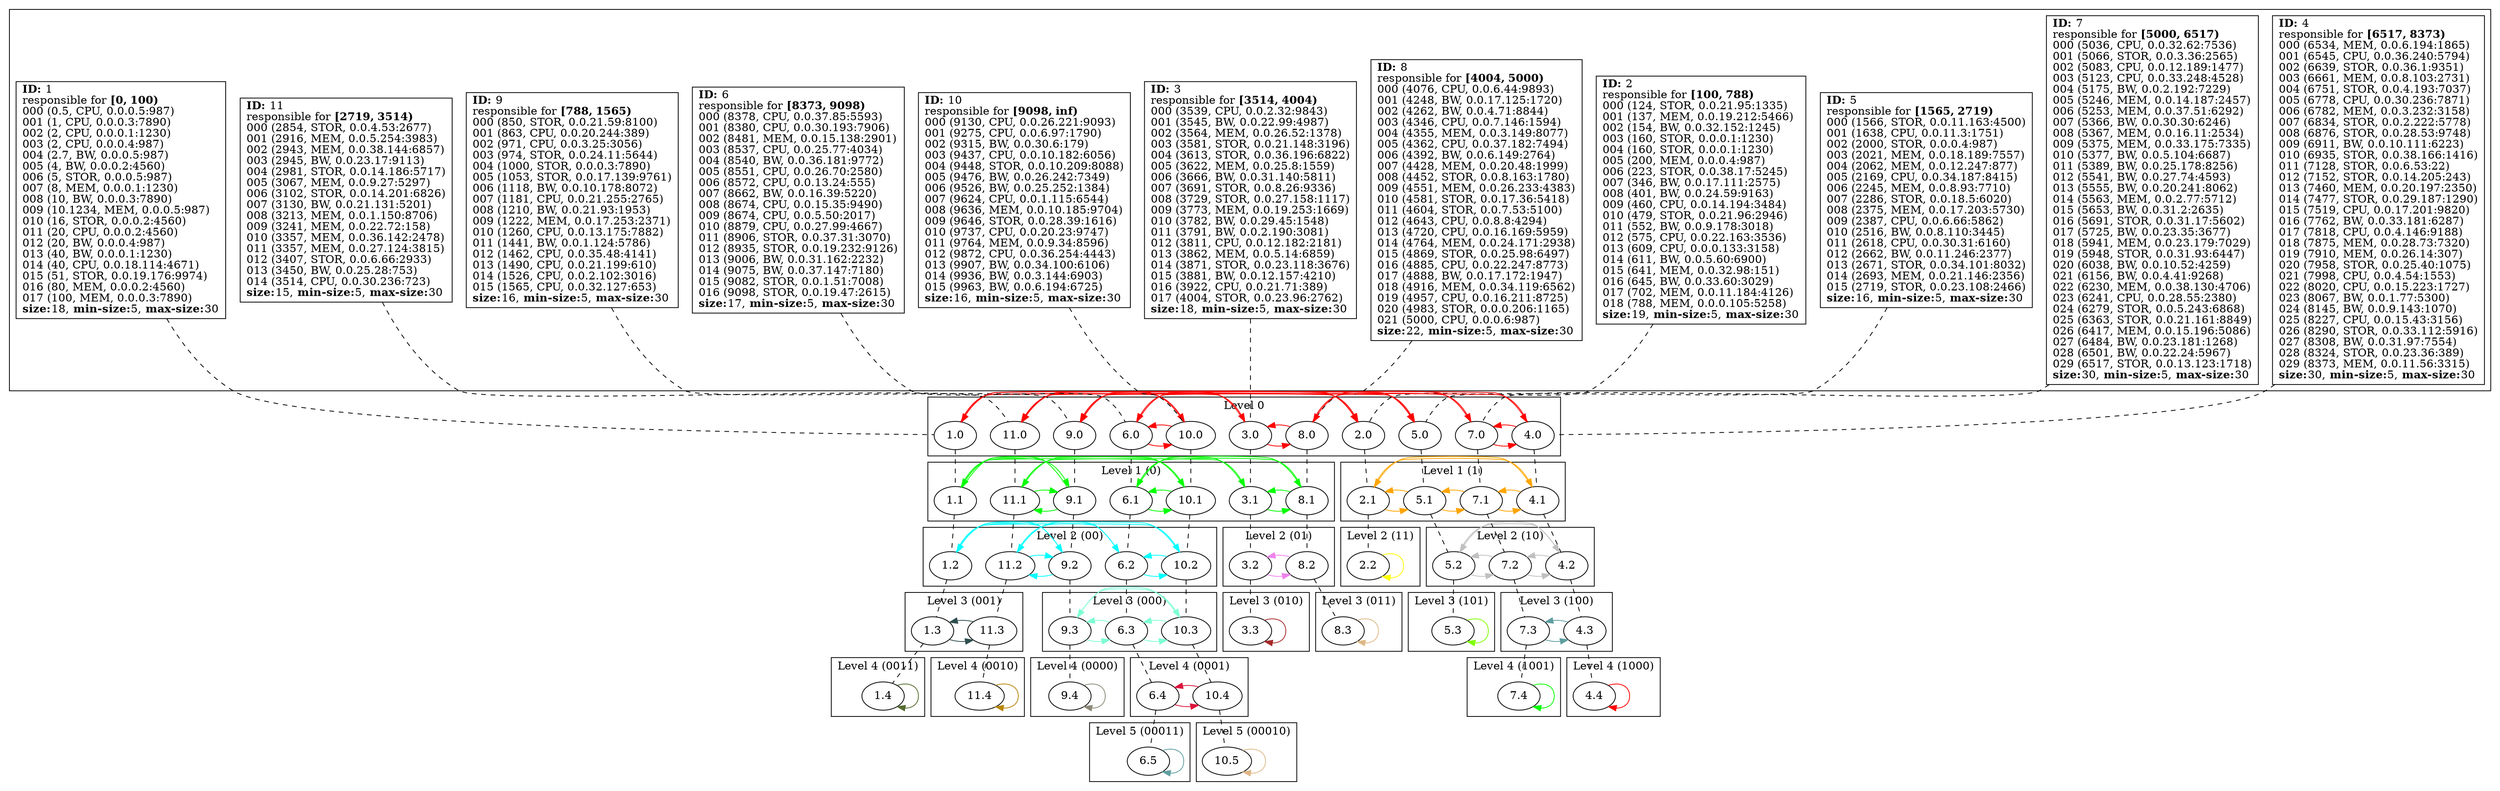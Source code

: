 strict
digraph SkipGraph {

	# vertical
	edge [dir=none style=dashed]
	subgraph {
		"1" -> "1.0" -> "1.1" -> "1.2" -> "1.3" -> "1.4"
		}
	subgraph {
		"2" -> "2.0" -> "2.1" -> "2.2"
		}
	subgraph {
		"9" -> "9.0" -> "9.1" -> "9.2" -> "9.3" -> "9.4"
		}
	subgraph {
		"5" -> "5.0" -> "5.1" -> "5.2" -> "5.3"
		}
	subgraph {
		"11" -> "11.0" -> "11.1" -> "11.2" -> "11.3" -> "11.4"
		}
	subgraph {
		"3" -> "3.0" -> "3.1" -> "3.2" -> "3.3"
		}
	subgraph {
		"8" -> "8.0" -> "8.1" -> "8.2" -> "8.3"
		}
	subgraph {
		"7" -> "7.0" -> "7.1" -> "7.2" -> "7.3" -> "7.4"
		}
	subgraph {
		"4" -> "4.0" -> "4.1" -> "4.2" -> "4.3" -> "4.4"
		}
	subgraph {
		"6" -> "6.0" -> "6.1" -> "6.2" -> "6.3" -> "6.4" -> "6.5"
		}
	subgraph {
		"10" -> "10.0" -> "10.1" -> "10.2" -> "10.3" -> "10.4" -> "10.5"
		}

	# horizontal
	edge [dir=forward, style=solid]
	subgraph cluster_content {
		rank = same
		"1" [shape=box, label=
			<
				<B>ID:</B> 1<BR ALIGN="LEFT"/>
				responsible for <B>[0, 100)</B><BR ALIGN="LEFT"/>
				000 (0.5, CPU, 0.0.0.5:987)<BR ALIGN="LEFT"/>
				001 (1, CPU, 0.0.0.3:7890)<BR ALIGN="LEFT"/>
				002 (2, CPU, 0.0.0.1:1230)<BR ALIGN="LEFT"/>
				003 (2, CPU, 0.0.0.4:987)<BR ALIGN="LEFT"/>
				004 (2.7, BW, 0.0.0.5:987)<BR ALIGN="LEFT"/>
				005 (4, BW, 0.0.0.2:4560)<BR ALIGN="LEFT"/>
				006 (5, STOR, 0.0.0.5:987)<BR ALIGN="LEFT"/>
				007 (8, MEM, 0.0.0.1:1230)<BR ALIGN="LEFT"/>
				008 (10, BW, 0.0.0.3:7890)<BR ALIGN="LEFT"/>
				009 (10.1234, MEM, 0.0.0.5:987)<BR ALIGN="LEFT"/>
				010 (16, STOR, 0.0.0.2:4560)<BR ALIGN="LEFT"/>
				011 (20, CPU, 0.0.0.2:4560)<BR ALIGN="LEFT"/>
				012 (20, BW, 0.0.0.4:987)<BR ALIGN="LEFT"/>
				013 (40, BW, 0.0.0.1:1230)<BR ALIGN="LEFT"/>
				014 (40, CPU, 0.0.18.114:4671)<BR ALIGN="LEFT"/>
				015 (51, STOR, 0.0.19.176:9974)<BR ALIGN="LEFT"/>
				016 (80, MEM, 0.0.0.2:4560)<BR ALIGN="LEFT"/>
				017 (100, MEM, 0.0.0.3:7890)<BR ALIGN="LEFT"/>
			<B>size:</B>18, <B>min-size:</B>5, <B>max-size:</B>30<BR ALIGN="LEFT"/>			>]
		"2" [shape=box, label=
			<
				<B>ID:</B> 2<BR ALIGN="LEFT"/>
				responsible for <B>[100, 788)</B><BR ALIGN="LEFT"/>
				000 (124, STOR, 0.0.21.95:1335)<BR ALIGN="LEFT"/>
				001 (137, MEM, 0.0.19.212:5466)<BR ALIGN="LEFT"/>
				002 (154, BW, 0.0.32.152:1245)<BR ALIGN="LEFT"/>
				003 (160, STOR, 0.0.0.1:1230)<BR ALIGN="LEFT"/>
				004 (160, STOR, 0.0.0.1:1230)<BR ALIGN="LEFT"/>
				005 (200, MEM, 0.0.0.4:987)<BR ALIGN="LEFT"/>
				006 (223, STOR, 0.0.38.17:5245)<BR ALIGN="LEFT"/>
				007 (346, BW, 0.0.17.111:2575)<BR ALIGN="LEFT"/>
				008 (401, BW, 0.0.24.59:9163)<BR ALIGN="LEFT"/>
				009 (460, CPU, 0.0.14.194:3484)<BR ALIGN="LEFT"/>
				010 (479, STOR, 0.0.21.96:2946)<BR ALIGN="LEFT"/>
				011 (552, BW, 0.0.9.178:3018)<BR ALIGN="LEFT"/>
				012 (575, CPU, 0.0.22.163:3536)<BR ALIGN="LEFT"/>
				013 (609, CPU, 0.0.0.133:3158)<BR ALIGN="LEFT"/>
				014 (611, BW, 0.0.5.60:6900)<BR ALIGN="LEFT"/>
				015 (641, MEM, 0.0.32.98:151)<BR ALIGN="LEFT"/>
				016 (645, BW, 0.0.33.60:3029)<BR ALIGN="LEFT"/>
				017 (702, MEM, 0.0.11.184:4126)<BR ALIGN="LEFT"/>
				018 (788, MEM, 0.0.0.105:5258)<BR ALIGN="LEFT"/>
			<B>size:</B>19, <B>min-size:</B>5, <B>max-size:</B>30<BR ALIGN="LEFT"/>			>]
		"9" [shape=box, label=
			<
				<B>ID:</B> 9<BR ALIGN="LEFT"/>
				responsible for <B>[788, 1565)</B><BR ALIGN="LEFT"/>
				000 (850, STOR, 0.0.21.59:8100)<BR ALIGN="LEFT"/>
				001 (863, CPU, 0.0.20.244:389)<BR ALIGN="LEFT"/>
				002 (971, CPU, 0.0.3.25:3056)<BR ALIGN="LEFT"/>
				003 (974, STOR, 0.0.24.11:5644)<BR ALIGN="LEFT"/>
				004 (1000, STOR, 0.0.0.3:7890)<BR ALIGN="LEFT"/>
				005 (1053, STOR, 0.0.17.139:9761)<BR ALIGN="LEFT"/>
				006 (1118, BW, 0.0.10.178:8072)<BR ALIGN="LEFT"/>
				007 (1181, CPU, 0.0.21.255:2765)<BR ALIGN="LEFT"/>
				008 (1210, BW, 0.0.21.93:1953)<BR ALIGN="LEFT"/>
				009 (1222, MEM, 0.0.17.253:2371)<BR ALIGN="LEFT"/>
				010 (1260, CPU, 0.0.13.175:7882)<BR ALIGN="LEFT"/>
				011 (1441, BW, 0.0.1.124:5786)<BR ALIGN="LEFT"/>
				012 (1462, CPU, 0.0.35.48:4141)<BR ALIGN="LEFT"/>
				013 (1490, CPU, 0.0.21.199:610)<BR ALIGN="LEFT"/>
				014 (1526, CPU, 0.0.2.102:3016)<BR ALIGN="LEFT"/>
				015 (1565, CPU, 0.0.32.127:653)<BR ALIGN="LEFT"/>
			<B>size:</B>16, <B>min-size:</B>5, <B>max-size:</B>30<BR ALIGN="LEFT"/>			>]
		"5" [shape=box, label=
			<
				<B>ID:</B> 5<BR ALIGN="LEFT"/>
				responsible for <B>[1565, 2719)</B><BR ALIGN="LEFT"/>
				000 (1566, STOR, 0.0.11.163:4500)<BR ALIGN="LEFT"/>
				001 (1638, CPU, 0.0.11.3:1751)<BR ALIGN="LEFT"/>
				002 (2000, STOR, 0.0.0.4:987)<BR ALIGN="LEFT"/>
				003 (2021, MEM, 0.0.18.189:7557)<BR ALIGN="LEFT"/>
				004 (2062, MEM, 0.0.12.247:877)<BR ALIGN="LEFT"/>
				005 (2169, CPU, 0.0.34.187:8415)<BR ALIGN="LEFT"/>
				006 (2245, MEM, 0.0.8.93:7710)<BR ALIGN="LEFT"/>
				007 (2286, STOR, 0.0.18.5:6020)<BR ALIGN="LEFT"/>
				008 (2375, MEM, 0.0.17.203:5730)<BR ALIGN="LEFT"/>
				009 (2387, CPU, 0.0.6.66:5862)<BR ALIGN="LEFT"/>
				010 (2516, BW, 0.0.8.110:3445)<BR ALIGN="LEFT"/>
				011 (2618, CPU, 0.0.30.31:6160)<BR ALIGN="LEFT"/>
				012 (2662, BW, 0.0.11.246:2377)<BR ALIGN="LEFT"/>
				013 (2671, STOR, 0.0.34.101:8032)<BR ALIGN="LEFT"/>
				014 (2693, MEM, 0.0.21.146:2356)<BR ALIGN="LEFT"/>
				015 (2719, STOR, 0.0.23.108:2466)<BR ALIGN="LEFT"/>
			<B>size:</B>16, <B>min-size:</B>5, <B>max-size:</B>30<BR ALIGN="LEFT"/>			>]
		"11" [shape=box, label=
			<
				<B>ID:</B> 11<BR ALIGN="LEFT"/>
				responsible for <B>[2719, 3514)</B><BR ALIGN="LEFT"/>
				000 (2854, STOR, 0.0.4.53:2677)<BR ALIGN="LEFT"/>
				001 (2916, MEM, 0.0.5.254:3983)<BR ALIGN="LEFT"/>
				002 (2943, MEM, 0.0.38.144:6857)<BR ALIGN="LEFT"/>
				003 (2945, BW, 0.0.23.17:9113)<BR ALIGN="LEFT"/>
				004 (2981, STOR, 0.0.14.186:5717)<BR ALIGN="LEFT"/>
				005 (3067, MEM, 0.0.9.27:5297)<BR ALIGN="LEFT"/>
				006 (3102, STOR, 0.0.14.201:6826)<BR ALIGN="LEFT"/>
				007 (3130, BW, 0.0.21.131:5201)<BR ALIGN="LEFT"/>
				008 (3213, MEM, 0.0.1.150:8706)<BR ALIGN="LEFT"/>
				009 (3241, MEM, 0.0.22.72:158)<BR ALIGN="LEFT"/>
				010 (3357, MEM, 0.0.36.142:2478)<BR ALIGN="LEFT"/>
				011 (3357, MEM, 0.0.27.124:3815)<BR ALIGN="LEFT"/>
				012 (3407, STOR, 0.0.6.66:2933)<BR ALIGN="LEFT"/>
				013 (3450, BW, 0.0.25.28:753)<BR ALIGN="LEFT"/>
				014 (3514, CPU, 0.0.30.236:723)<BR ALIGN="LEFT"/>
			<B>size:</B>15, <B>min-size:</B>5, <B>max-size:</B>30<BR ALIGN="LEFT"/>			>]
		"3" [shape=box, label=
			<
				<B>ID:</B> 3<BR ALIGN="LEFT"/>
				responsible for <B>[3514, 4004)</B><BR ALIGN="LEFT"/>
				000 (3539, CPU, 0.0.2.32:9843)<BR ALIGN="LEFT"/>
				001 (3545, BW, 0.0.22.99:4987)<BR ALIGN="LEFT"/>
				002 (3564, MEM, 0.0.26.52:1378)<BR ALIGN="LEFT"/>
				003 (3581, STOR, 0.0.21.148:3196)<BR ALIGN="LEFT"/>
				004 (3613, STOR, 0.0.36.196:6822)<BR ALIGN="LEFT"/>
				005 (3622, MEM, 0.0.25.8:1559)<BR ALIGN="LEFT"/>
				006 (3666, BW, 0.0.31.140:5811)<BR ALIGN="LEFT"/>
				007 (3691, STOR, 0.0.8.26:9336)<BR ALIGN="LEFT"/>
				008 (3729, STOR, 0.0.27.158:1117)<BR ALIGN="LEFT"/>
				009 (3773, MEM, 0.0.19.253:1669)<BR ALIGN="LEFT"/>
				010 (3782, BW, 0.0.29.45:1548)<BR ALIGN="LEFT"/>
				011 (3791, BW, 0.0.2.190:3081)<BR ALIGN="LEFT"/>
				012 (3811, CPU, 0.0.12.182:2181)<BR ALIGN="LEFT"/>
				013 (3862, MEM, 0.0.5.14:6859)<BR ALIGN="LEFT"/>
				014 (3871, STOR, 0.0.23.118:3676)<BR ALIGN="LEFT"/>
				015 (3881, BW, 0.0.12.157:4210)<BR ALIGN="LEFT"/>
				016 (3922, CPU, 0.0.21.71:389)<BR ALIGN="LEFT"/>
				017 (4004, STOR, 0.0.23.96:2762)<BR ALIGN="LEFT"/>
			<B>size:</B>18, <B>min-size:</B>5, <B>max-size:</B>30<BR ALIGN="LEFT"/>			>]
		"8" [shape=box, label=
			<
				<B>ID:</B> 8<BR ALIGN="LEFT"/>
				responsible for <B>[4004, 5000)</B><BR ALIGN="LEFT"/>
				000 (4076, CPU, 0.0.6.44:9893)<BR ALIGN="LEFT"/>
				001 (4248, BW, 0.0.17.125:1720)<BR ALIGN="LEFT"/>
				002 (4262, BW, 0.0.4.71:8844)<BR ALIGN="LEFT"/>
				003 (4346, CPU, 0.0.7.146:1594)<BR ALIGN="LEFT"/>
				004 (4355, MEM, 0.0.3.149:8077)<BR ALIGN="LEFT"/>
				005 (4362, CPU, 0.0.37.182:7494)<BR ALIGN="LEFT"/>
				006 (4392, BW, 0.0.6.149:2764)<BR ALIGN="LEFT"/>
				007 (4428, MEM, 0.0.20.48:1999)<BR ALIGN="LEFT"/>
				008 (4452, STOR, 0.0.8.163:1780)<BR ALIGN="LEFT"/>
				009 (4551, MEM, 0.0.26.233:4383)<BR ALIGN="LEFT"/>
				010 (4581, STOR, 0.0.17.36:5418)<BR ALIGN="LEFT"/>
				011 (4604, STOR, 0.0.7.53:5100)<BR ALIGN="LEFT"/>
				012 (4643, CPU, 0.0.8.8:4294)<BR ALIGN="LEFT"/>
				013 (4720, CPU, 0.0.16.169:5959)<BR ALIGN="LEFT"/>
				014 (4764, MEM, 0.0.24.171:2938)<BR ALIGN="LEFT"/>
				015 (4869, STOR, 0.0.25.98:6497)<BR ALIGN="LEFT"/>
				016 (4885, CPU, 0.0.22.247:8773)<BR ALIGN="LEFT"/>
				017 (4888, BW, 0.0.17.172:1947)<BR ALIGN="LEFT"/>
				018 (4916, MEM, 0.0.34.119:6562)<BR ALIGN="LEFT"/>
				019 (4957, CPU, 0.0.16.211:8725)<BR ALIGN="LEFT"/>
				020 (4983, STOR, 0.0.0.206:1165)<BR ALIGN="LEFT"/>
				021 (5000, CPU, 0.0.0.6:987)<BR ALIGN="LEFT"/>
			<B>size:</B>22, <B>min-size:</B>5, <B>max-size:</B>30<BR ALIGN="LEFT"/>			>]
		"7" [shape=box, label=
			<
				<B>ID:</B> 7<BR ALIGN="LEFT"/>
				responsible for <B>[5000, 6517)</B><BR ALIGN="LEFT"/>
				000 (5036, CPU, 0.0.32.62:7536)<BR ALIGN="LEFT"/>
				001 (5066, STOR, 0.0.3.36:2565)<BR ALIGN="LEFT"/>
				002 (5083, CPU, 0.0.12.189:1477)<BR ALIGN="LEFT"/>
				003 (5123, CPU, 0.0.33.248:4528)<BR ALIGN="LEFT"/>
				004 (5175, BW, 0.0.2.192:7229)<BR ALIGN="LEFT"/>
				005 (5246, MEM, 0.0.14.187:2457)<BR ALIGN="LEFT"/>
				006 (5253, MEM, 0.0.37.51:6292)<BR ALIGN="LEFT"/>
				007 (5366, BW, 0.0.30.30:6246)<BR ALIGN="LEFT"/>
				008 (5367, MEM, 0.0.16.11:2534)<BR ALIGN="LEFT"/>
				009 (5375, MEM, 0.0.33.175:7335)<BR ALIGN="LEFT"/>
				010 (5377, BW, 0.0.5.104:6687)<BR ALIGN="LEFT"/>
				011 (5389, BW, 0.0.25.178:8256)<BR ALIGN="LEFT"/>
				012 (5541, BW, 0.0.27.74:4593)<BR ALIGN="LEFT"/>
				013 (5555, BW, 0.0.20.241:8062)<BR ALIGN="LEFT"/>
				014 (5563, MEM, 0.0.2.77:5712)<BR ALIGN="LEFT"/>
				015 (5653, BW, 0.0.31.2:2635)<BR ALIGN="LEFT"/>
				016 (5691, STOR, 0.0.31.17:5602)<BR ALIGN="LEFT"/>
				017 (5725, BW, 0.0.23.35:3677)<BR ALIGN="LEFT"/>
				018 (5941, MEM, 0.0.23.179:7029)<BR ALIGN="LEFT"/>
				019 (5948, STOR, 0.0.31.93:6447)<BR ALIGN="LEFT"/>
				020 (6038, BW, 0.0.10.52:4259)<BR ALIGN="LEFT"/>
				021 (6156, BW, 0.0.4.41:9268)<BR ALIGN="LEFT"/>
				022 (6230, MEM, 0.0.38.130:4706)<BR ALIGN="LEFT"/>
				023 (6241, CPU, 0.0.28.55:2380)<BR ALIGN="LEFT"/>
				024 (6279, STOR, 0.0.5.243:6868)<BR ALIGN="LEFT"/>
				025 (6363, STOR, 0.0.21.161:8849)<BR ALIGN="LEFT"/>
				026 (6417, MEM, 0.0.15.196:5086)<BR ALIGN="LEFT"/>
				027 (6484, BW, 0.0.23.181:1268)<BR ALIGN="LEFT"/>
				028 (6501, BW, 0.0.22.24:5967)<BR ALIGN="LEFT"/>
				029 (6517, STOR, 0.0.13.123:1718)<BR ALIGN="LEFT"/>
			<B>size:</B>30, <B>min-size:</B>5, <B>max-size:</B>30<BR ALIGN="LEFT"/>			>]
		"4" [shape=box, label=
			<
				<B>ID:</B> 4<BR ALIGN="LEFT"/>
				responsible for <B>[6517, 8373)</B><BR ALIGN="LEFT"/>
				000 (6534, MEM, 0.0.6.194:1865)<BR ALIGN="LEFT"/>
				001 (6545, CPU, 0.0.36.240:5794)<BR ALIGN="LEFT"/>
				002 (6639, STOR, 0.0.36.1:9351)<BR ALIGN="LEFT"/>
				003 (6661, MEM, 0.0.8.103:2731)<BR ALIGN="LEFT"/>
				004 (6751, STOR, 0.0.4.193:7037)<BR ALIGN="LEFT"/>
				005 (6778, CPU, 0.0.30.236:7871)<BR ALIGN="LEFT"/>
				006 (6782, MEM, 0.0.3.232:3158)<BR ALIGN="LEFT"/>
				007 (6834, STOR, 0.0.2.222:5778)<BR ALIGN="LEFT"/>
				008 (6876, STOR, 0.0.28.53:9748)<BR ALIGN="LEFT"/>
				009 (6911, BW, 0.0.10.111:6223)<BR ALIGN="LEFT"/>
				010 (6935, STOR, 0.0.38.166:1416)<BR ALIGN="LEFT"/>
				011 (7128, STOR, 0.0.6.53:22)<BR ALIGN="LEFT"/>
				012 (7152, STOR, 0.0.14.205:243)<BR ALIGN="LEFT"/>
				013 (7460, MEM, 0.0.20.197:2350)<BR ALIGN="LEFT"/>
				014 (7477, STOR, 0.0.29.187:1290)<BR ALIGN="LEFT"/>
				015 (7519, CPU, 0.0.17.201:9820)<BR ALIGN="LEFT"/>
				016 (7762, BW, 0.0.33.181:6287)<BR ALIGN="LEFT"/>
				017 (7818, CPU, 0.0.4.146:9188)<BR ALIGN="LEFT"/>
				018 (7875, MEM, 0.0.28.73:7320)<BR ALIGN="LEFT"/>
				019 (7910, MEM, 0.0.26.14:307)<BR ALIGN="LEFT"/>
				020 (7958, STOR, 0.0.25.40:1075)<BR ALIGN="LEFT"/>
				021 (7998, CPU, 0.0.4.54:1553)<BR ALIGN="LEFT"/>
				022 (8020, CPU, 0.0.15.223:1727)<BR ALIGN="LEFT"/>
				023 (8067, BW, 0.0.1.77:5300)<BR ALIGN="LEFT"/>
				024 (8145, BW, 0.0.9.143:1070)<BR ALIGN="LEFT"/>
				025 (8227, CPU, 0.0.15.43:3156)<BR ALIGN="LEFT"/>
				026 (8290, STOR, 0.0.33.112:5916)<BR ALIGN="LEFT"/>
				027 (8308, BW, 0.0.31.97:7554)<BR ALIGN="LEFT"/>
				028 (8324, STOR, 0.0.23.36:389)<BR ALIGN="LEFT"/>
				029 (8373, MEM, 0.0.11.56:3315)<BR ALIGN="LEFT"/>
			<B>size:</B>30, <B>min-size:</B>5, <B>max-size:</B>30<BR ALIGN="LEFT"/>			>]
		"6" [shape=box, label=
			<
				<B>ID:</B> 6<BR ALIGN="LEFT"/>
				responsible for <B>[8373, 9098)</B><BR ALIGN="LEFT"/>
				000 (8378, CPU, 0.0.37.85:5593)<BR ALIGN="LEFT"/>
				001 (8380, CPU, 0.0.30.193:7906)<BR ALIGN="LEFT"/>
				002 (8481, MEM, 0.0.15.138:2901)<BR ALIGN="LEFT"/>
				003 (8537, CPU, 0.0.25.77:4034)<BR ALIGN="LEFT"/>
				004 (8540, BW, 0.0.36.181:9772)<BR ALIGN="LEFT"/>
				005 (8551, CPU, 0.0.26.70:2580)<BR ALIGN="LEFT"/>
				006 (8572, CPU, 0.0.13.24:555)<BR ALIGN="LEFT"/>
				007 (8662, BW, 0.0.16.39:5220)<BR ALIGN="LEFT"/>
				008 (8674, CPU, 0.0.15.35:9490)<BR ALIGN="LEFT"/>
				009 (8674, CPU, 0.0.5.50:2017)<BR ALIGN="LEFT"/>
				010 (8879, CPU, 0.0.27.99:4667)<BR ALIGN="LEFT"/>
				011 (8906, STOR, 0.0.37.31:3070)<BR ALIGN="LEFT"/>
				012 (8935, STOR, 0.0.19.232:9126)<BR ALIGN="LEFT"/>
				013 (9006, BW, 0.0.31.162:2232)<BR ALIGN="LEFT"/>
				014 (9075, BW, 0.0.37.147:7180)<BR ALIGN="LEFT"/>
				015 (9082, STOR, 0.0.1.51:7008)<BR ALIGN="LEFT"/>
				016 (9098, STOR, 0.0.19.47:2615)<BR ALIGN="LEFT"/>
			<B>size:</B>17, <B>min-size:</B>5, <B>max-size:</B>30<BR ALIGN="LEFT"/>			>]
		"10" [shape=box, label=
			<
				<B>ID:</B> 10<BR ALIGN="LEFT"/>
				responsible for <B>[9098, inf)</B><BR ALIGN="LEFT"/>
				000 (9130, CPU, 0.0.26.221:9093)<BR ALIGN="LEFT"/>
				001 (9275, CPU, 0.0.6.97:1790)<BR ALIGN="LEFT"/>
				002 (9315, BW, 0.0.30.6:179)<BR ALIGN="LEFT"/>
				003 (9437, CPU, 0.0.10.182:6056)<BR ALIGN="LEFT"/>
				004 (9448, STOR, 0.0.10.209:8088)<BR ALIGN="LEFT"/>
				005 (9476, BW, 0.0.26.242:7349)<BR ALIGN="LEFT"/>
				006 (9526, BW, 0.0.25.252:1384)<BR ALIGN="LEFT"/>
				007 (9624, CPU, 0.0.1.115:6544)<BR ALIGN="LEFT"/>
				008 (9636, MEM, 0.0.10.185:9704)<BR ALIGN="LEFT"/>
				009 (9646, STOR, 0.0.28.39:1616)<BR ALIGN="LEFT"/>
				010 (9737, CPU, 0.0.20.23:9747)<BR ALIGN="LEFT"/>
				011 (9764, MEM, 0.0.9.34:8596)<BR ALIGN="LEFT"/>
				012 (9872, CPU, 0.0.36.254:4443)<BR ALIGN="LEFT"/>
				013 (9907, BW, 0.0.34.100:6106)<BR ALIGN="LEFT"/>
				014 (9936, BW, 0.0.3.144:6903)<BR ALIGN="LEFT"/>
				015 (9963, BW, 0.0.6.194:6725)<BR ALIGN="LEFT"/>
			<B>size:</B>16, <B>min-size:</B>5, <B>max-size:</B>30<BR ALIGN="LEFT"/>			>]
	}

	edge [color=red]
	subgraph cluster_1 {
		rank = same
		label = "Level 0"
		subgraph {
			"1.0" -> "2.0"
			"1.0" -> "10.0"
		}
		subgraph {
			"2.0" -> "9.0"
			"2.0" -> "1.0"
		}
		subgraph {
			"9.0" -> "5.0"
			"9.0" -> "2.0"
		}
		subgraph {
			"5.0" -> "11.0"
			"5.0" -> "9.0"
		}
		subgraph {
			"11.0" -> "3.0"
			"11.0" -> "5.0"
		}
		subgraph {
			"3.0" -> "8.0"
			"3.0" -> "11.0"
		}
		subgraph {
			"8.0" -> "7.0"
			"8.0" -> "3.0"
		}
		subgraph {
			"7.0" -> "4.0"
			"7.0" -> "8.0"
		}
		subgraph {
			"4.0" -> "6.0"
			"4.0" -> "7.0"
		}
		subgraph {
			"6.0" -> "10.0"
			"6.0" -> "4.0"
		}
		subgraph {
			"10.0" -> "1.0"
			"10.0" -> "6.0"
		}
	}

	edge [color=green]
	subgraph cluster_10 {
		rank = same
		label = "Level 1 (0)"
		subgraph {
			"1.1" -> "9.1"
			"1.1" -> "10.1"
		}
		subgraph {
			"9.1" -> "11.1"
			"9.1" -> "1.1"
		}
		subgraph {
			"11.1" -> "3.1"
			"11.1" -> "9.1"
		}
		subgraph {
			"3.1" -> "8.1"
			"3.1" -> "11.1"
		}
		subgraph {
			"8.1" -> "6.1"
			"8.1" -> "3.1"
		}
		subgraph {
			"6.1" -> "10.1"
			"6.1" -> "8.1"
		}
		subgraph {
			"10.1" -> "1.1"
			"10.1" -> "6.1"
		}
	}

	edge [color=cyan]
	subgraph cluster_100 {
		rank = same
		label = "Level 2 (00)"
		subgraph {
			"1.2" -> "9.2"
			"1.2" -> "10.2"
		}
		subgraph {
			"9.2" -> "11.2"
			"9.2" -> "1.2"
		}
		subgraph {
			"11.2" -> "6.2"
			"11.2" -> "9.2"
		}
		subgraph {
			"6.2" -> "10.2"
			"6.2" -> "11.2"
		}
		subgraph {
			"10.2" -> "1.2"
			"10.2" -> "6.2"
		}
	}

	edge [color=aquamarine]
	subgraph cluster_1000 {
		rank = same
		label = "Level 3 (000)"
		subgraph {
			"9.3" -> "6.3"
			"9.3" -> "10.3"
		}
		subgraph {
			"6.3" -> "10.3"
			"6.3" -> "9.3"
		}
		subgraph {
			"10.3" -> "9.3"
			"10.3" -> "6.3"
		}
	}

	edge [color=cornsilk4]
	subgraph cluster_10000 {
		rank = same
		label = "Level 4 (0000)"
		subgraph {
			"9.4" -> "9.4"
			"9.4" -> "9.4"
		}
	}

	edge [color=crimson]
	subgraph cluster_10001 {
		rank = same
		label = "Level 4 (0001)"
		subgraph {
			"6.4" -> "10.4"
			"6.4" -> "10.4"
		}
		subgraph {
			"10.4" -> "6.4"
			"10.4" -> "6.4"
		}
	}

	edge [color=burlywood]
	subgraph cluster_100010 {
		rank = same
		label = "Level 5 (00010)"
		subgraph {
			"10.5" -> "10.5"
			"10.5" -> "10.5"
		}
	}

	edge [color=cadetblue]
	subgraph cluster_100011 {
		rank = same
		label = "Level 5 (00011)"
		subgraph {
			"6.5" -> "6.5"
			"6.5" -> "6.5"
		}
	}

	edge [color=darkslategray]
	subgraph cluster_1001 {
		rank = same
		label = "Level 3 (001)"
		subgraph {
			"1.3" -> "11.3"
			"1.3" -> "11.3"
		}
		subgraph {
			"11.3" -> "1.3"
			"11.3" -> "1.3"
		}
	}

	edge [color=darkgoldenrod]
	subgraph cluster_10010 {
		rank = same
		label = "Level 4 (0010)"
		subgraph {
			"11.4" -> "11.4"
			"11.4" -> "11.4"
		}
	}

	edge [color=darkolivegreen]
	subgraph cluster_10011 {
		rank = same
		label = "Level 4 (0011)"
		subgraph {
			"1.4" -> "1.4"
			"1.4" -> "1.4"
		}
	}

	edge [color=violet]
	subgraph cluster_101 {
		rank = same
		label = "Level 2 (01)"
		subgraph {
			"3.2" -> "8.2"
			"3.2" -> "8.2"
		}
		subgraph {
			"8.2" -> "3.2"
			"8.2" -> "3.2"
		}
	}

	edge [color=brown]
	subgraph cluster_1010 {
		rank = same
		label = "Level 3 (010)"
		subgraph {
			"3.3" -> "3.3"
			"3.3" -> "3.3"
		}
	}

	edge [color=burlywood]
	subgraph cluster_1011 {
		rank = same
		label = "Level 3 (011)"
		subgraph {
			"8.3" -> "8.3"
			"8.3" -> "8.3"
		}
	}

	edge [color=orange]
	subgraph cluster_11 {
		rank = same
		label = "Level 1 (1)"
		subgraph {
			"2.1" -> "5.1"
			"2.1" -> "4.1"
		}
		subgraph {
			"5.1" -> "7.1"
			"5.1" -> "2.1"
		}
		subgraph {
			"7.1" -> "4.1"
			"7.1" -> "5.1"
		}
		subgraph {
			"4.1" -> "2.1"
			"4.1" -> "7.1"
		}
	}

	edge [color=grey]
	subgraph cluster_110 {
		rank = same
		label = "Level 2 (10)"
		subgraph {
			"5.2" -> "7.2"
			"5.2" -> "4.2"
		}
		subgraph {
			"7.2" -> "4.2"
			"7.2" -> "5.2"
		}
		subgraph {
			"4.2" -> "5.2"
			"4.2" -> "7.2"
		}
	}

	edge [color=cadetblue]
	subgraph cluster_1100 {
		rank = same
		label = "Level 3 (100)"
		subgraph {
			"7.3" -> "4.3"
			"7.3" -> "4.3"
		}
		subgraph {
			"4.3" -> "7.3"
			"4.3" -> "7.3"
		}
	}

	edge [color=red]
	subgraph cluster_11000 {
		rank = same
		label = "Level 4 (1000)"
		subgraph {
			"4.4" -> "4.4"
			"4.4" -> "4.4"
		}
	}

	edge [color=green]
	subgraph cluster_11001 {
		rank = same
		label = "Level 4 (1001)"
		subgraph {
			"7.4" -> "7.4"
			"7.4" -> "7.4"
		}
	}

	edge [color=chartreuse]
	subgraph cluster_1101 {
		rank = same
		label = "Level 3 (101)"
		subgraph {
			"5.3" -> "5.3"
			"5.3" -> "5.3"
		}
	}

	edge [color=yellow]
	subgraph cluster_111 {
		rank = same
		label = "Level 2 (11)"
		subgraph {
			"2.2" -> "2.2"
			"2.2" -> "2.2"
		}
	}


}
